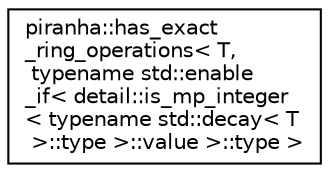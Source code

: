 digraph "Graphical Class Hierarchy"
{
  edge [fontname="Helvetica",fontsize="10",labelfontname="Helvetica",labelfontsize="10"];
  node [fontname="Helvetica",fontsize="10",shape=record];
  rankdir="LR";
  Node0 [label="piranha::has_exact\l_ring_operations\< T,\l typename std::enable\l_if\< detail::is_mp_integer\l\< typename std::decay\< T\l \>::type \>::value \>::type \>",height=0.2,width=0.4,color="black", fillcolor="white", style="filled",URL="$structpiranha_1_1has__exact__ring__operations_3_01_t_00_01typename_01std_1_1enable__if_3_01detaif17ea9325d795f17462d88d55a508340.html",tooltip="Specialisation of piranha::has_exact_ring_operations for piranha::mp_integer. "];
}
